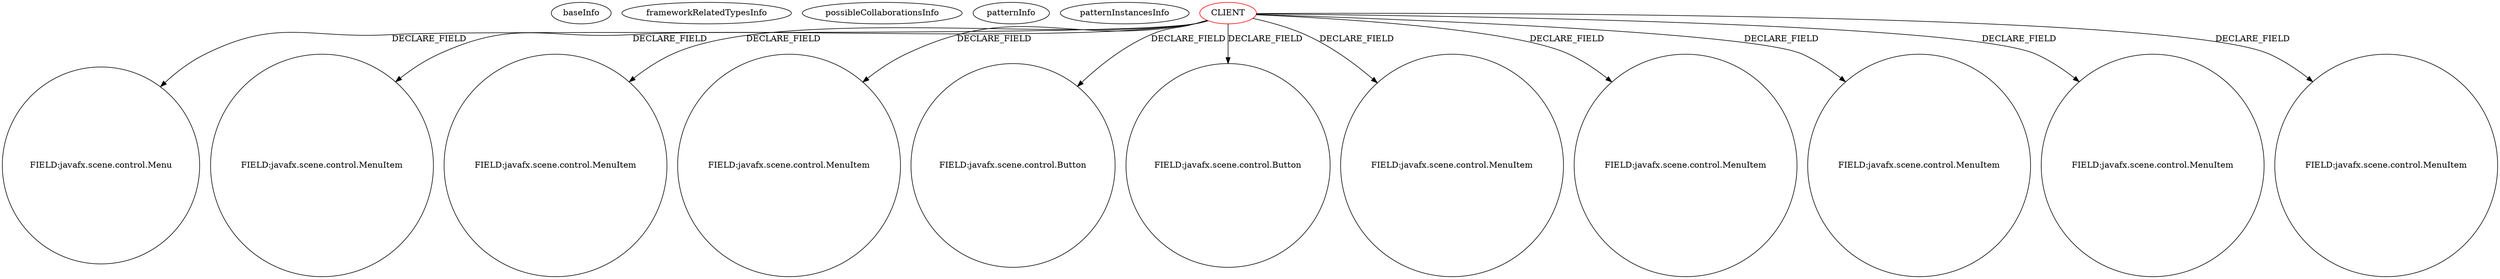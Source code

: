 digraph {
baseInfo[graphId=2254,category="pattern",isAnonymous=false,possibleRelation=false]
frameworkRelatedTypesInfo[]
possibleCollaborationsInfo[]
patternInfo[frequency=2.0,patternRootClient=0]
patternInstancesInfo[0="zvakanaka-bitbit~/zvakanaka-bitbit/bitbit-master/src/bitbit/BitBit.java~BitBit~4923",1="tarchan-ClipFX~/tarchan-ClipFX/ClipFX-master/src/com/mac/tarchan/clipfx/ClipFXController.java~ClipFXController~4467"]
26[label="FIELD:javafx.scene.control.Menu",vertexType="FIELD_DECLARATION",isFrameworkType=false,shape=circle]
0[label="CLIENT",vertexType="ROOT_CLIENT_CLASS_DECLARATION",isFrameworkType=false,color=red]
14[label="FIELD:javafx.scene.control.MenuItem",vertexType="FIELD_DECLARATION",isFrameworkType=false,shape=circle]
20[label="FIELD:javafx.scene.control.MenuItem",vertexType="FIELD_DECLARATION",isFrameworkType=false,shape=circle]
34[label="FIELD:javafx.scene.control.MenuItem",vertexType="FIELD_DECLARATION",isFrameworkType=false,shape=circle]
50[label="FIELD:javafx.scene.control.Button",vertexType="FIELD_DECLARATION",isFrameworkType=false,shape=circle]
48[label="FIELD:javafx.scene.control.Button",vertexType="FIELD_DECLARATION",isFrameworkType=false,shape=circle]
22[label="FIELD:javafx.scene.control.MenuItem",vertexType="FIELD_DECLARATION",isFrameworkType=false,shape=circle]
28[label="FIELD:javafx.scene.control.MenuItem",vertexType="FIELD_DECLARATION",isFrameworkType=false,shape=circle]
40[label="FIELD:javafx.scene.control.MenuItem",vertexType="FIELD_DECLARATION",isFrameworkType=false,shape=circle]
8[label="FIELD:javafx.scene.control.MenuItem",vertexType="FIELD_DECLARATION",isFrameworkType=false,shape=circle]
16[label="FIELD:javafx.scene.control.MenuItem",vertexType="FIELD_DECLARATION",isFrameworkType=false,shape=circle]
0->28[label="DECLARE_FIELD"]
0->22[label="DECLARE_FIELD"]
0->50[label="DECLARE_FIELD"]
0->40[label="DECLARE_FIELD"]
0->20[label="DECLARE_FIELD"]
0->14[label="DECLARE_FIELD"]
0->48[label="DECLARE_FIELD"]
0->26[label="DECLARE_FIELD"]
0->16[label="DECLARE_FIELD"]
0->34[label="DECLARE_FIELD"]
0->8[label="DECLARE_FIELD"]
}
